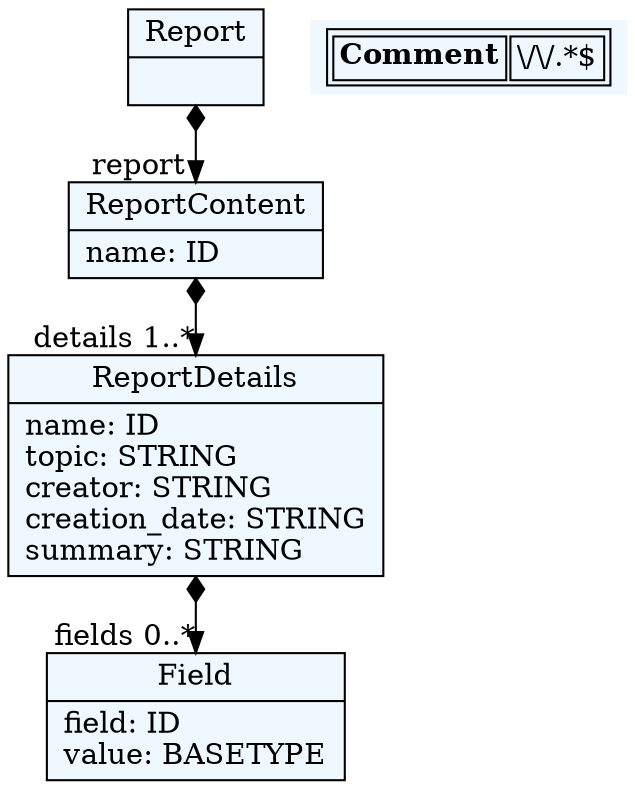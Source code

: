 
    digraph textX {
    fontname = "Bitstream Vera Sans"
    fontsize = 8
    node[
        shape=record,
        style=filled,
        fillcolor=aliceblue
    ]
    nodesep = 0.3
    edge[dir=black,arrowtail=empty]


52188504[ label="{Report|}"]

52180008[ label="{ReportContent|name: ID\l}"]

52171512[ label="{ReportDetails|name: ID\ltopic: STRING\lcreator: STRING\lcreation_date: STRING\lsummary: STRING\l}"]

52191336[ label="{Field|field: ID\lvalue: BASETYPE\l}"]



52188504 -> 52180008[arrowtail=diamond, dir=both, headlabel="report "]
52180008 -> 52171512[arrowtail=diamond, dir=both, headlabel="details 1..*"]
52171512 -> 52191336[arrowtail=diamond, dir=both, headlabel="fields 0..*"]
match_rules [ shape=plaintext, label=< <table>
	<tr>
		<td><b>Comment</b></td><td>\/\/.*$</td>
	</tr>
</table> >]


}
